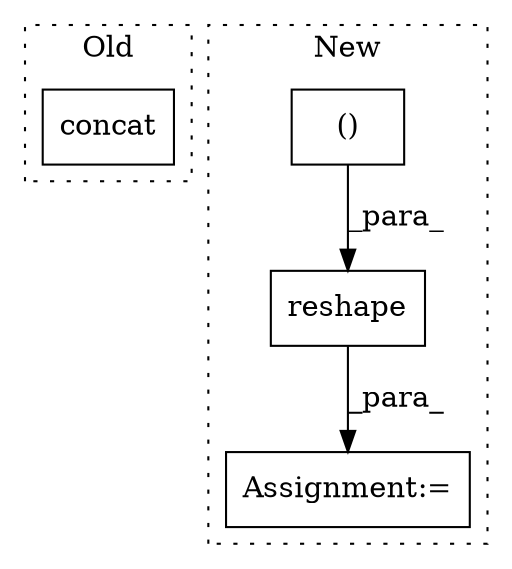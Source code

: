 digraph G {
subgraph cluster0 {
1 [label="concat" a="32" s="2862,2879" l="7,1" shape="box"];
label = "Old";
style="dotted";
}
subgraph cluster1 {
2 [label="reshape" a="32" s="2853,2898" l="13,2" shape="box"];
3 [label="Assignment:=" a="7" s="2843" l="1" shape="box"];
4 [label="()" a="106" s="2866" l="32" shape="box"];
label = "New";
style="dotted";
}
2 -> 3 [label="_para_"];
4 -> 2 [label="_para_"];
}